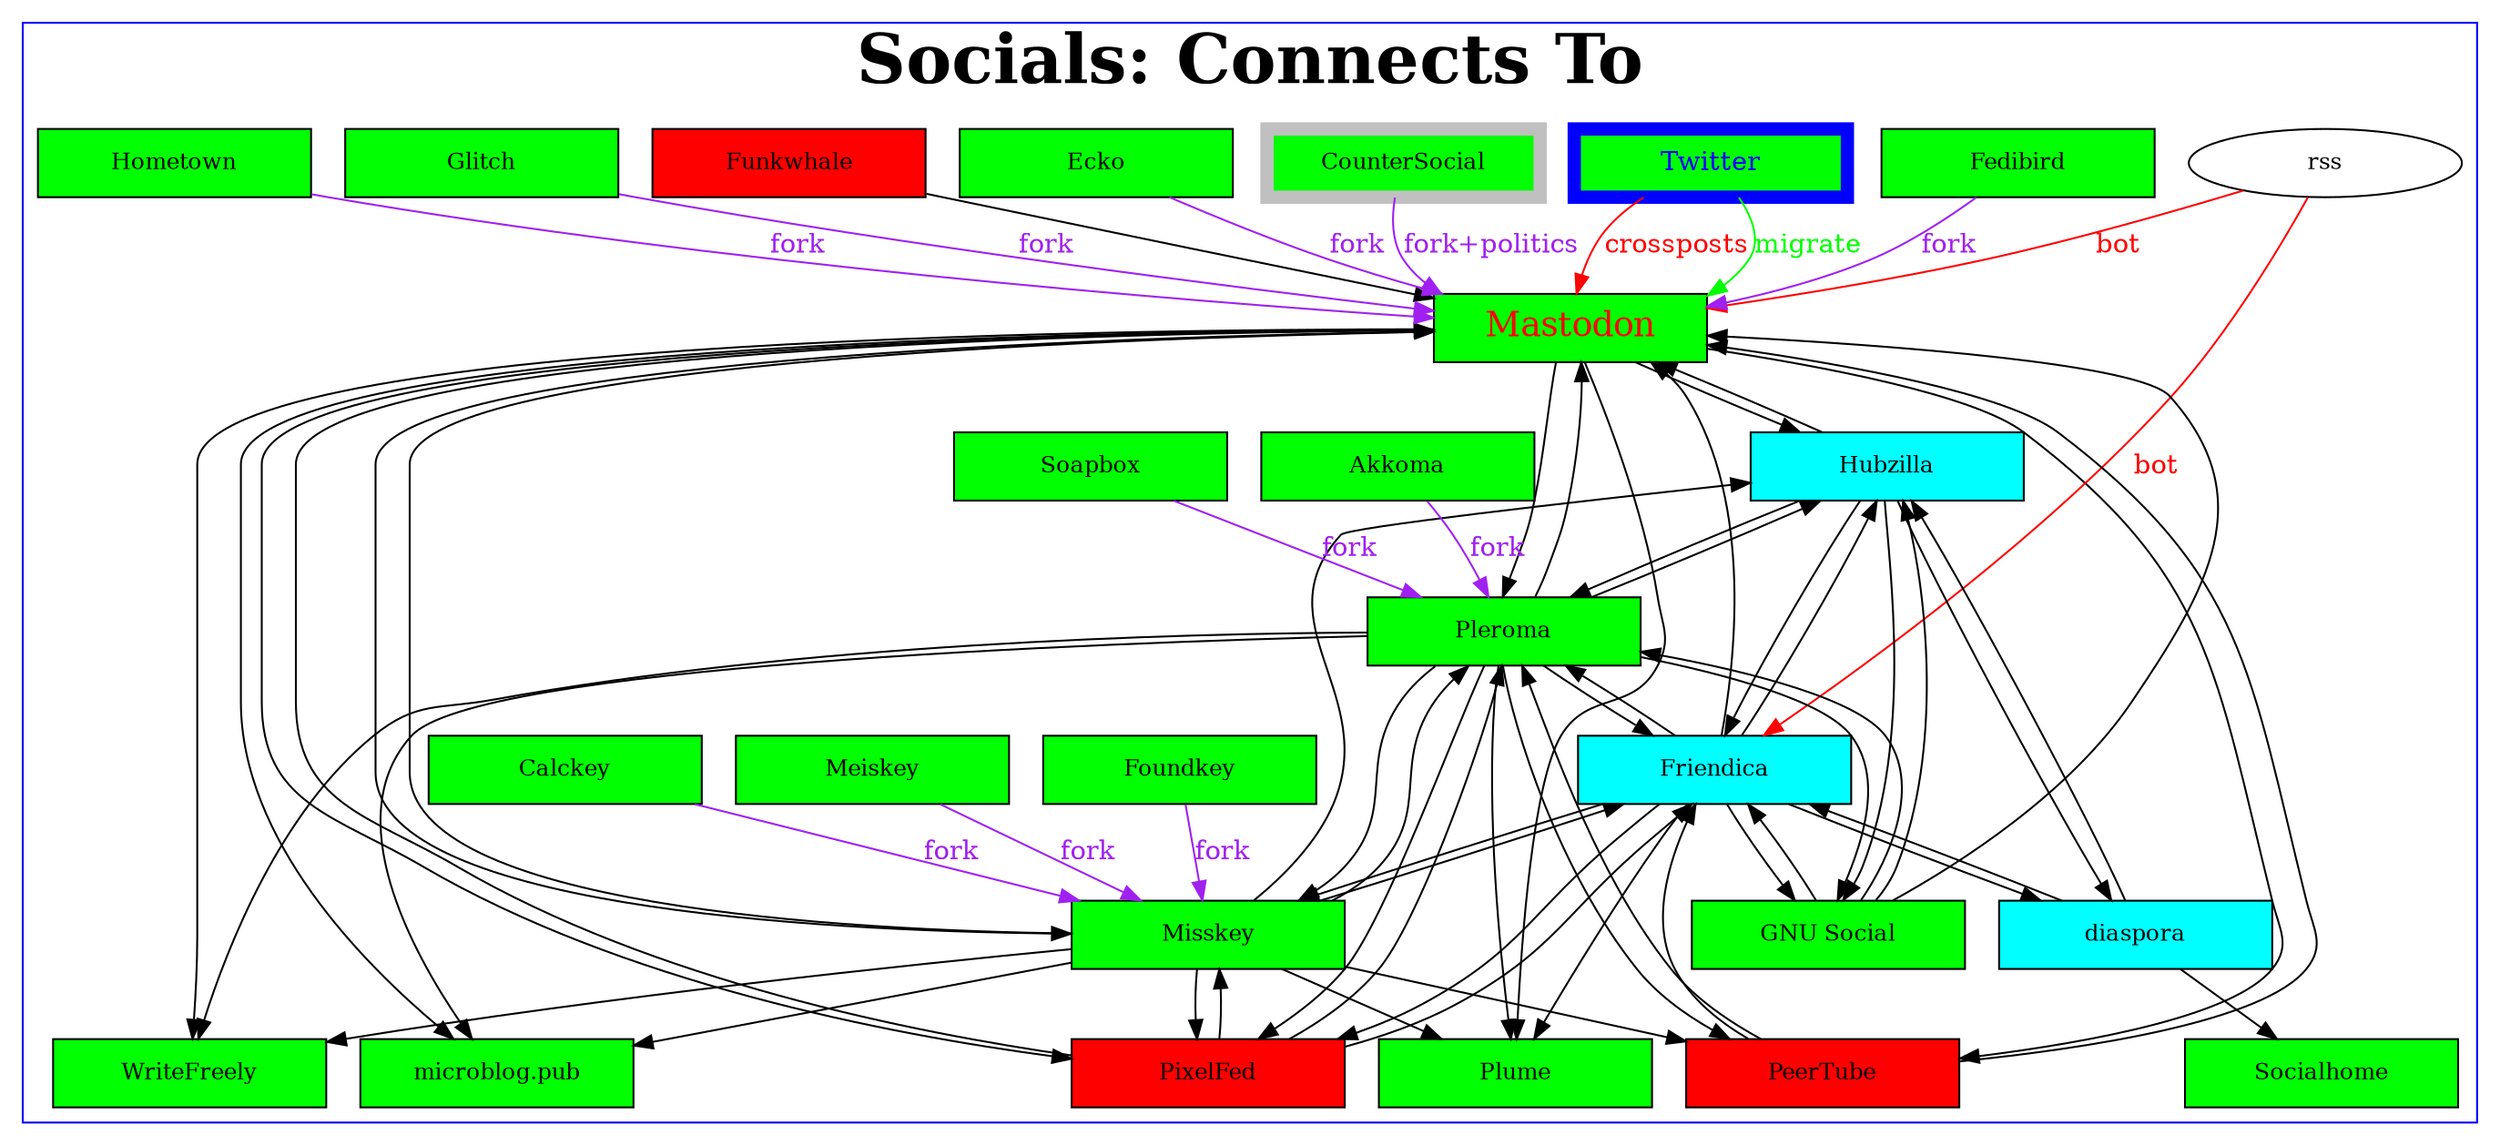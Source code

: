 digraph class_extends {
    // rankdir=LR; // default Top Down
    size="20,20"
    subgraph cluster_1 {
                    // node [style=filled];
                    fontzie=36
                    label = <<B><FONT POINT-SIZE="36">Socials: Connects To</FONT></B>>;
                    color=blue

                    // defaults
                    // node [shape = doublecircle]; LR_0 LR_3 LR_4 LR_8;
                    node [style=filled, shape = rectangle, fixedsize=true, width=2, height=0.5, fontsize=12, fillcolor=green];
                    // Microblogging = green

                    // custom callout colors
                    "Mastodon" [style=filled, fillcolor=green, fontsize=18, fontcolor=red]

                    "Twitter" [style="bold,filled", color=blue, penwidth=7,  fillcolor=green, fontsize=14, fontcolor=blue ]
                    "CounterSocial" [style="bold,filled", penwidth=7, color=gray, fillcolor=green, fontcolor=black ]

                    "rss" [shape = ellipse, fillcolor=white ]

                    // Macroblobbing
                    "Hubzilla"  [ style=filled, fillcolor=cyan ] 
                    "diaspora"  [ style=filled, fillcolor=cyan ] 
                    "Friendica"  [ style=filled, fillcolor=cyan ] 

                    // Video, Image, Audio
                    "PeerTube"  [ style=filled, fillcolor=red ] 
                    "PixelFed"  [ style=filled, fillcolor=red ] 
                    "Funkwhale" [ style=filled, fillcolor=red ] 
                    
                    // "other"  [ style=filled, fillcolor=cyan ] 
        // ARCS
        // "a" -> "b" [ label = "name", color = red ];

        // diaspora (macroblogging) (i thought it was suppsed to be micro??)
        "diaspora" -> "Friendica"  ;
        "diaspora" -> "Hubzilla" ;
        "diaspora" -> "Socialhome" ;

        // Hubzilla (macroblogging)
        "Hubzilla" -> "diaspora" ;
        "Hubzilla" -> "Mastodon" ;
        "Hubzilla" -> "Friendica" ;
        "Hubzilla" -> "GNU Social" ;
        "Hubzilla" -> "Pleroma" ;

        // Mastodon (microblogging)
        "Mastodon" -> "Hubzilla" ;
        "Mastodon" -> "microblog.pub" ;
        "Mastodon" -> "Misskey" ;
        "Mastodon" -> "PeerTube" ;
        "Mastodon" -> "PixelFed" ;
        "Mastodon" -> "Pleroma" ;
        "Mastodon" -> "Plume" ;
        "Mastodon" -> "WriteFreely" ;
        "rss"      -> "Mastodon" [ label = "bot" , fontcolor=red, color = red ] ;
        "Twitter"  -> "Mastodon" [ label = "crossposts" , fontcolor=red, color = red ] ;
        "Twitter"  -> "Mastodon" [ label = "migrate" , fontcolor=green, color = green ] ;

        "Glitch"   -> "Mastodon" [ label = "fork" , fontcolor=purple, color = purple ] ;
        "Hometown" -> "Mastodon" [ label = "fork" , fontcolor=purple, color = purple ] ;
        "Fedibird" -> "Mastodon" [ label = "fork" , fontcolor=purple, color = purple ] ;
        "Ecko"     -> "Mastodon" [ label = "fork" , fontcolor=purple, color = purple ] ;
        "CounterSocial"     -> "Mastodon" [ label = "fork+politics" , fontcolor=purple, color = purple ] ;

        // Misskey (microblogging)
        "Misskey" -> "Friendica" ;
        "Misskey" -> "Hubzilla" ;
        "Misskey" -> "microblog.pub" ;
        "Misskey" -> "Mastodon" ;
        "Misskey" -> "PeerTube" ;
        "Misskey" -> "PixelFed" ;
        "Misskey" -> "Pleroma" ;
        "Misskey" -> "Plume" ;
        "Misskey" -> "WriteFreely" ;
        "Calckey"     -> "Misskey" [ label = "fork" , fontcolor=purple, color = purple ] ;
        "Foundkey"     -> "Misskey" [ label = "fork" , fontcolor=purple, color = purple ] ;
        "Meiskey"     -> "Misskey" [ label = "fork" , fontcolor=purple, color = purple ] ;

        // Peertube (Video)
        "PeerTube" -> "Friendica" ;
        "PeerTube" -> "Mastodon" ;
        "PeerTube" -> "Pleroma" ;

        // Pleroma (microblogging)
        "Pleroma" -> "Friendica" ;
        "Pleroma" -> "GNU Social" ;
        "Pleroma" -> "Hubzilla" ;
        "Pleroma" -> "Mastodon" ;
        "Pleroma" -> "microblog.pub" ;
        "Pleroma" -> "Misskey" ;
        "Pleroma" -> "PeerTube" ;
        "Pleroma" -> "PixelFed" ;
        "Pleroma" -> "Plume" ;
        "Pleroma" -> "WriteFreely" ;
        "Akkoma"     -> "Pleroma" [ label = "fork" , fontcolor=purple, color = purple ] ;
        "Soapbox"     -> "Pleroma" [ label = "fork" , fontcolor=purple, color = purple ] ;

        // GNU Social (microblogging)
        "GNU Social" -> "Friendica" ;
        "GNU Social" -> "Hubzilla" ;
        "GNU Social" -> "Mastodon" ;
        "GNU Social" -> "Pleroma" ;
        
        // PixelFed
        "PixelFed" -> "Friendica" ;
        "PixelFed" -> "Mastodon" ;
        "PixelFed" -> "Misskey" ;
        "PixelFed" -> "Pleroma" ;
        
        // Friendica (macroblogging)
        "Friendica" -> "diaspora" ;
        "Friendica" -> "GNU Social" ;
        "Friendica" -> "Hubzilla" ;
        "Friendica" -> "Mastodon" ;
        "Friendica" -> "Misskey" ;
        "Friendica" -> "PixelFed" ;
        "Friendica" -> "Pleroma" ;
        "Friendica" -> "Plume" ;
        "rss"      -> "Friendica" [ label = "bot" , fontcolor=red, color = red ] ;

        // Funkwhale (audo streaming)
        "Funkwhale" -> "Mastodon" ;

        
	
    }
}

